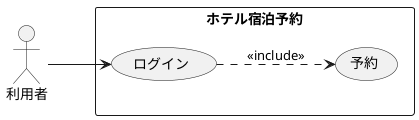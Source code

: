 @startuml ユースケース図
left to right direction
actor 利用者
rectangle ホテル宿泊予約{
usecase ログイン
usecase 予約
}
利用者 --> ログイン
ログイン ..> 予約 : <<include>>
@enduml